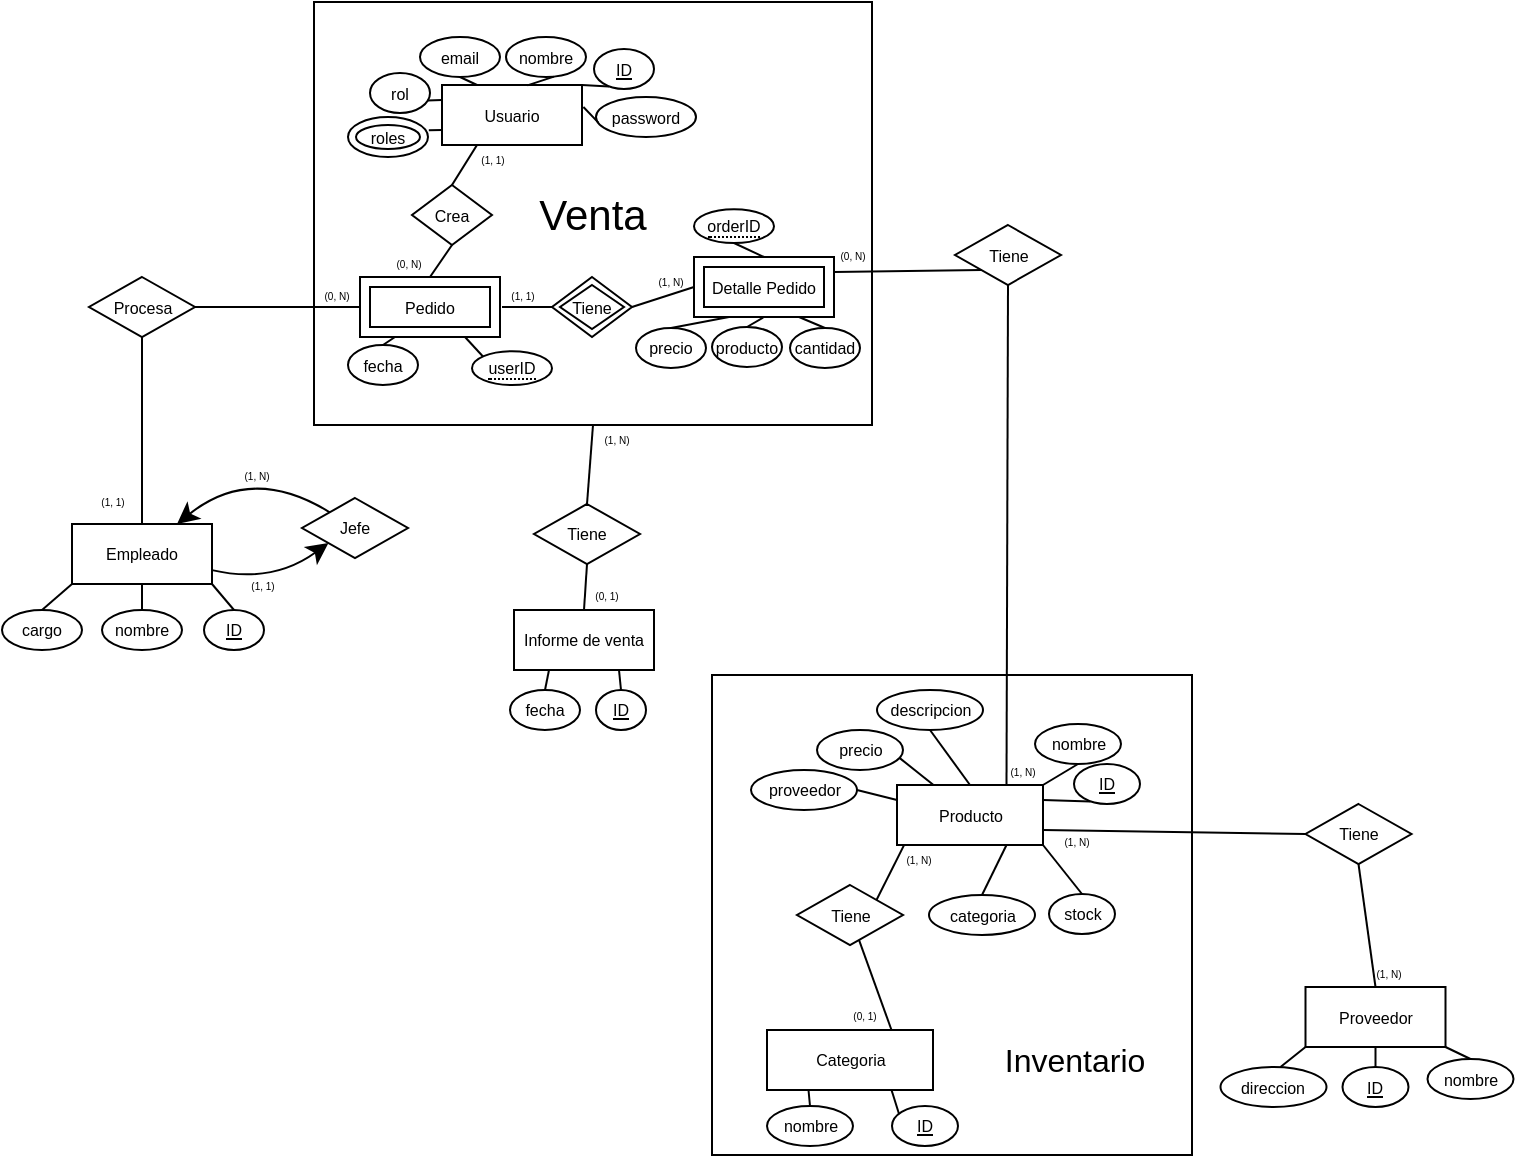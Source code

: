 <mxfile version="22.0.4" type="github">
  <diagram id="R2lEEEUBdFMjLlhIrx00" name="Page-1">
    <mxGraphModel dx="1116" dy="509" grid="1" gridSize="10" guides="1" tooltips="1" connect="1" arrows="1" fold="1" page="1" pageScale="1" pageWidth="850" pageHeight="1100" background="none" math="0" shadow="0" extFonts="Permanent Marker^https://fonts.googleapis.com/css?family=Permanent+Marker">
      <root>
        <mxCell id="0" />
        <mxCell id="1" parent="0" />
        <mxCell id="mN9uIAr1oCqCLTwYiSw4-183" value="" style="whiteSpace=wrap;html=1;aspect=fixed;fontSize=16;" vertex="1" parent="1">
          <mxGeometry x="369" y="405.5" width="240" height="240" as="geometry" />
        </mxCell>
        <mxCell id="mN9uIAr1oCqCLTwYiSw4-112" value="Venta" style="whiteSpace=wrap;html=1;align=center;fontSize=21;shadow=0;" vertex="1" parent="1">
          <mxGeometry x="170" y="69" width="279" height="211.5" as="geometry" />
        </mxCell>
        <mxCell id="mN9uIAr1oCqCLTwYiSw4-1" value="Usuario" style="rounded=0;whiteSpace=wrap;html=1;fontSize=8;labelBackgroundColor=none;shadow=0;" vertex="1" parent="1">
          <mxGeometry x="234" y="110.5" width="70" height="30" as="geometry" />
        </mxCell>
        <mxCell id="mN9uIAr1oCqCLTwYiSw4-2" value="" style="endArrow=none;html=1;rounded=0;exitX=1;exitY=0;exitDx=0;exitDy=0;entryX=0.248;entryY=0.94;entryDx=0;entryDy=0;entryPerimeter=0;labelBackgroundColor=none;fontColor=default;shadow=0;" edge="1" parent="1" source="mN9uIAr1oCqCLTwYiSw4-1" target="mN9uIAr1oCqCLTwYiSw4-3">
          <mxGeometry width="50" height="50" relative="1" as="geometry">
            <mxPoint x="314" y="150.5" as="sourcePoint" />
            <mxPoint x="324" y="100.5" as="targetPoint" />
          </mxGeometry>
        </mxCell>
        <mxCell id="mN9uIAr1oCqCLTwYiSw4-3" value="&lt;u style=&quot;font-size: 8px;&quot;&gt;ID&lt;/u&gt;" style="ellipse;whiteSpace=wrap;html=1;rounded=0;labelBackgroundColor=none;fontSize=8;shadow=0;" vertex="1" parent="1">
          <mxGeometry x="310" y="92.5" width="30" height="20" as="geometry" />
        </mxCell>
        <mxCell id="mN9uIAr1oCqCLTwYiSw4-4" value="&lt;font style=&quot;font-size: 8px;&quot;&gt;nombre&lt;/font&gt;" style="ellipse;whiteSpace=wrap;html=1;rounded=0;labelBackgroundColor=none;fontSize=8;shadow=0;" vertex="1" parent="1">
          <mxGeometry x="266" y="86.5" width="40" height="20" as="geometry" />
        </mxCell>
        <mxCell id="mN9uIAr1oCqCLTwYiSw4-5" value="" style="endArrow=none;html=1;rounded=0;entryX=0.6;entryY=0.99;entryDx=0;entryDy=0;entryPerimeter=0;exitX=0.61;exitY=0.007;exitDx=0;exitDy=0;exitPerimeter=0;labelBackgroundColor=none;fontColor=default;shadow=0;" edge="1" parent="1" source="mN9uIAr1oCqCLTwYiSw4-1" target="mN9uIAr1oCqCLTwYiSw4-4">
          <mxGeometry width="50" height="50" relative="1" as="geometry">
            <mxPoint x="254" y="130.5" as="sourcePoint" />
            <mxPoint x="284" y="100.5" as="targetPoint" />
            <Array as="points" />
          </mxGeometry>
        </mxCell>
        <mxCell id="mN9uIAr1oCqCLTwYiSw4-6" value="email" style="ellipse;whiteSpace=wrap;html=1;rounded=0;labelBackgroundColor=none;fontSize=8;shadow=0;" vertex="1" parent="1">
          <mxGeometry x="223" y="86.5" width="40" height="20" as="geometry" />
        </mxCell>
        <mxCell id="mN9uIAr1oCqCLTwYiSw4-7" value="" style="endArrow=none;html=1;rounded=0;entryX=0.5;entryY=1;entryDx=0;entryDy=0;exitX=0.25;exitY=0;exitDx=0;exitDy=0;labelBackgroundColor=none;fontColor=default;shadow=0;" edge="1" parent="1" source="mN9uIAr1oCqCLTwYiSw4-1" target="mN9uIAr1oCqCLTwYiSw4-6">
          <mxGeometry width="50" height="50" relative="1" as="geometry">
            <mxPoint x="184" y="160.5" as="sourcePoint" />
            <mxPoint x="234" y="110.5" as="targetPoint" />
          </mxGeometry>
        </mxCell>
        <mxCell id="mN9uIAr1oCqCLTwYiSw4-9" value="&lt;font style=&quot;font-size: 8px;&quot;&gt;password&lt;/font&gt;" style="ellipse;whiteSpace=wrap;html=1;rounded=0;labelBackgroundColor=none;fontSize=8;shadow=0;" vertex="1" parent="1">
          <mxGeometry x="311" y="116.5" width="50" height="20" as="geometry" />
        </mxCell>
        <mxCell id="mN9uIAr1oCqCLTwYiSw4-11" value="" style="endArrow=none;html=1;rounded=0;entryX=0.024;entryY=0.64;entryDx=0;entryDy=0;entryPerimeter=0;exitX=1.01;exitY=0.367;exitDx=0;exitDy=0;exitPerimeter=0;labelBackgroundColor=none;fontColor=default;shadow=0;" edge="1" parent="1" source="mN9uIAr1oCqCLTwYiSw4-1" target="mN9uIAr1oCqCLTwYiSw4-9">
          <mxGeometry width="50" height="50" relative="1" as="geometry">
            <mxPoint x="304" y="200.5" as="sourcePoint" />
            <mxPoint x="354" y="150.5" as="targetPoint" />
          </mxGeometry>
        </mxCell>
        <mxCell id="mN9uIAr1oCqCLTwYiSw4-14" value="rol" style="ellipse;whiteSpace=wrap;html=1;rounded=0;labelBackgroundColor=none;fontSize=8;shadow=0;" vertex="1" parent="1">
          <mxGeometry x="198" y="104.5" width="30" height="20" as="geometry" />
        </mxCell>
        <mxCell id="mN9uIAr1oCqCLTwYiSw4-15" value="" style="endArrow=none;html=1;rounded=0;entryX=0.955;entryY=0.69;entryDx=0;entryDy=0;entryPerimeter=0;exitX=0;exitY=0.25;exitDx=0;exitDy=0;labelBackgroundColor=none;fontColor=default;shadow=0;" edge="1" parent="1" source="mN9uIAr1oCqCLTwYiSw4-1" target="mN9uIAr1oCqCLTwYiSw4-14">
          <mxGeometry width="50" height="50" relative="1" as="geometry">
            <mxPoint x="254" y="200.5" as="sourcePoint" />
            <mxPoint x="304" y="150.5" as="targetPoint" />
          </mxGeometry>
        </mxCell>
        <mxCell id="mN9uIAr1oCqCLTwYiSw4-24" value="" style="endArrow=none;html=1;rounded=0;entryX=0;entryY=0.75;entryDx=0;entryDy=0;exitX=1.01;exitY=0.33;exitDx=0;exitDy=0;exitPerimeter=0;labelBackgroundColor=none;fontColor=default;shadow=0;" edge="1" parent="1" source="mN9uIAr1oCqCLTwYiSw4-73" target="mN9uIAr1oCqCLTwYiSw4-1">
          <mxGeometry width="50" height="50" relative="1" as="geometry">
            <mxPoint x="274" y="160.5" as="sourcePoint" />
            <mxPoint x="374" y="150.5" as="targetPoint" />
          </mxGeometry>
        </mxCell>
        <mxCell id="mN9uIAr1oCqCLTwYiSw4-33" value="Producto" style="rounded=0;whiteSpace=wrap;html=1;fontSize=8;labelBackgroundColor=none;shadow=0;" vertex="1" parent="1">
          <mxGeometry x="461.5" y="460.5" width="73" height="30" as="geometry" />
        </mxCell>
        <mxCell id="mN9uIAr1oCqCLTwYiSw4-34" value="" style="endArrow=none;html=1;rounded=0;exitX=1;exitY=0.25;exitDx=0;exitDy=0;entryX=0.248;entryY=0.94;entryDx=0;entryDy=0;entryPerimeter=0;labelBackgroundColor=none;fontColor=default;shadow=0;" edge="1" parent="1" source="mN9uIAr1oCqCLTwYiSw4-33" target="mN9uIAr1oCqCLTwYiSw4-35">
          <mxGeometry width="50" height="50" relative="1" as="geometry">
            <mxPoint x="541.5" y="500.5" as="sourcePoint" />
            <mxPoint x="551.5" y="450.5" as="targetPoint" />
          </mxGeometry>
        </mxCell>
        <mxCell id="mN9uIAr1oCqCLTwYiSw4-35" value="&lt;u style=&quot;font-size: 8px;&quot;&gt;ID&lt;/u&gt;" style="ellipse;whiteSpace=wrap;html=1;rounded=0;labelBackgroundColor=none;fontSize=8;shadow=0;" vertex="1" parent="1">
          <mxGeometry x="550" y="450" width="33" height="20" as="geometry" />
        </mxCell>
        <mxCell id="mN9uIAr1oCqCLTwYiSw4-36" value="&lt;font style=&quot;font-size: 8px;&quot;&gt;nombre&lt;/font&gt;" style="ellipse;whiteSpace=wrap;html=1;rounded=0;labelBackgroundColor=none;fontSize=8;shadow=0;" vertex="1" parent="1">
          <mxGeometry x="530.5" y="430" width="43" height="20" as="geometry" />
        </mxCell>
        <mxCell id="mN9uIAr1oCqCLTwYiSw4-37" value="" style="endArrow=none;html=1;rounded=0;entryX=0.5;entryY=1;entryDx=0;entryDy=0;exitX=1;exitY=0;exitDx=0;exitDy=0;labelBackgroundColor=none;fontColor=default;shadow=0;" edge="1" parent="1" source="mN9uIAr1oCqCLTwYiSw4-33" target="mN9uIAr1oCqCLTwYiSw4-36">
          <mxGeometry width="50" height="50" relative="1" as="geometry">
            <mxPoint x="481.5" y="480.5" as="sourcePoint" />
            <mxPoint x="511.5" y="450.5" as="targetPoint" />
            <Array as="points" />
          </mxGeometry>
        </mxCell>
        <mxCell id="mN9uIAr1oCqCLTwYiSw4-38" value="descripcion" style="ellipse;whiteSpace=wrap;html=1;rounded=0;labelBackgroundColor=none;fontSize=8;shadow=0;" vertex="1" parent="1">
          <mxGeometry x="451.5" y="413" width="53" height="20" as="geometry" />
        </mxCell>
        <mxCell id="mN9uIAr1oCqCLTwYiSw4-39" value="" style="endArrow=none;html=1;rounded=0;exitX=0.5;exitY=0;exitDx=0;exitDy=0;labelBackgroundColor=none;fontColor=default;shadow=0;entryX=0.5;entryY=1;entryDx=0;entryDy=0;" edge="1" parent="1" source="mN9uIAr1oCqCLTwYiSw4-33" target="mN9uIAr1oCqCLTwYiSw4-38">
          <mxGeometry width="50" height="50" relative="1" as="geometry">
            <mxPoint x="411.5" y="510.5" as="sourcePoint" />
            <mxPoint x="480" y="440" as="targetPoint" />
          </mxGeometry>
        </mxCell>
        <mxCell id="mN9uIAr1oCqCLTwYiSw4-40" value="&lt;font style=&quot;font-size: 8px;&quot;&gt;stock&lt;/font&gt;" style="ellipse;whiteSpace=wrap;html=1;rounded=0;labelBackgroundColor=none;fontSize=8;shadow=0;" vertex="1" parent="1">
          <mxGeometry x="537.5" y="515" width="33" height="20" as="geometry" />
        </mxCell>
        <mxCell id="mN9uIAr1oCqCLTwYiSw4-41" value="" style="endArrow=none;html=1;rounded=0;entryX=0.5;entryY=0;entryDx=0;entryDy=0;exitX=1;exitY=1;exitDx=0;exitDy=0;labelBackgroundColor=none;fontColor=default;shadow=0;" edge="1" parent="1" source="mN9uIAr1oCqCLTwYiSw4-33" target="mN9uIAr1oCqCLTwYiSw4-40">
          <mxGeometry width="50" height="50" relative="1" as="geometry">
            <mxPoint x="531.5" y="550.5" as="sourcePoint" />
            <mxPoint x="581.5" y="500.5" as="targetPoint" />
          </mxGeometry>
        </mxCell>
        <mxCell id="mN9uIAr1oCqCLTwYiSw4-42" value="precio" style="ellipse;whiteSpace=wrap;html=1;rounded=0;labelBackgroundColor=none;fontSize=8;shadow=0;" vertex="1" parent="1">
          <mxGeometry x="421.5" y="433" width="43" height="20" as="geometry" />
        </mxCell>
        <mxCell id="mN9uIAr1oCqCLTwYiSw4-43" value="" style="endArrow=none;html=1;rounded=0;entryX=0.955;entryY=0.69;entryDx=0;entryDy=0;entryPerimeter=0;exitX=0.25;exitY=0;exitDx=0;exitDy=0;labelBackgroundColor=none;fontColor=default;shadow=0;" edge="1" parent="1" source="mN9uIAr1oCqCLTwYiSw4-33" target="mN9uIAr1oCqCLTwYiSw4-42">
          <mxGeometry width="50" height="50" relative="1" as="geometry">
            <mxPoint x="481.5" y="550.5" as="sourcePoint" />
            <mxPoint x="531.5" y="500.5" as="targetPoint" />
          </mxGeometry>
        </mxCell>
        <mxCell id="mN9uIAr1oCqCLTwYiSw4-56" value="Categoria" style="rounded=0;whiteSpace=wrap;html=1;fontSize=8;labelBackgroundColor=none;shadow=0;" vertex="1" parent="1">
          <mxGeometry x="396.5" y="583" width="83" height="30" as="geometry" />
        </mxCell>
        <mxCell id="mN9uIAr1oCqCLTwYiSw4-57" value="" style="endArrow=none;html=1;rounded=0;exitX=0.75;exitY=1;exitDx=0;exitDy=0;entryX=0.248;entryY=0.94;entryDx=0;entryDy=0;entryPerimeter=0;labelBackgroundColor=none;fontColor=default;shadow=0;" edge="1" parent="1" source="mN9uIAr1oCqCLTwYiSw4-56" target="mN9uIAr1oCqCLTwYiSw4-58">
          <mxGeometry width="50" height="50" relative="1" as="geometry">
            <mxPoint x="448.5" y="621" as="sourcePoint" />
            <mxPoint x="458.5" y="571" as="targetPoint" />
          </mxGeometry>
        </mxCell>
        <mxCell id="mN9uIAr1oCqCLTwYiSw4-58" value="&lt;u style=&quot;font-size: 8px;&quot;&gt;ID&lt;/u&gt;" style="ellipse;whiteSpace=wrap;html=1;rounded=0;labelBackgroundColor=none;fontSize=8;shadow=0;" vertex="1" parent="1">
          <mxGeometry x="459" y="621" width="33" height="20" as="geometry" />
        </mxCell>
        <mxCell id="mN9uIAr1oCqCLTwYiSw4-59" value="&lt;font style=&quot;font-size: 8px;&quot;&gt;nombre&lt;/font&gt;" style="ellipse;whiteSpace=wrap;html=1;rounded=0;labelBackgroundColor=none;fontSize=8;shadow=0;" vertex="1" parent="1">
          <mxGeometry x="396.5" y="621" width="43" height="20" as="geometry" />
        </mxCell>
        <mxCell id="mN9uIAr1oCqCLTwYiSw4-60" value="" style="endArrow=none;html=1;rounded=0;entryX=0.5;entryY=0;entryDx=0;entryDy=0;exitX=0.25;exitY=1;exitDx=0;exitDy=0;labelBackgroundColor=none;fontColor=default;shadow=0;" edge="1" parent="1" source="mN9uIAr1oCqCLTwYiSw4-56" target="mN9uIAr1oCqCLTwYiSw4-59">
          <mxGeometry width="50" height="50" relative="1" as="geometry">
            <mxPoint x="388.5" y="601" as="sourcePoint" />
            <mxPoint x="418.5" y="571" as="targetPoint" />
            <Array as="points" />
          </mxGeometry>
        </mxCell>
        <mxCell id="mN9uIAr1oCqCLTwYiSw4-67" value="categoria" style="ellipse;whiteSpace=wrap;html=1;rounded=0;labelBackgroundColor=none;fontSize=8;shadow=0;" vertex="1" parent="1">
          <mxGeometry x="477.5" y="515.5" width="53" height="20" as="geometry" />
        </mxCell>
        <mxCell id="mN9uIAr1oCqCLTwYiSw4-68" value="" style="endArrow=none;html=1;rounded=0;fontSize=12;startSize=8;endSize=8;curved=1;entryX=0.75;entryY=1;entryDx=0;entryDy=0;exitX=0.5;exitY=0;exitDx=0;exitDy=0;labelBackgroundColor=none;fontColor=default;shadow=0;" edge="1" parent="1" source="mN9uIAr1oCqCLTwYiSw4-67" target="mN9uIAr1oCqCLTwYiSw4-33">
          <mxGeometry width="50" height="50" relative="1" as="geometry">
            <mxPoint x="361.5" y="560.5" as="sourcePoint" />
            <mxPoint x="411.5" y="510.5" as="targetPoint" />
          </mxGeometry>
        </mxCell>
        <mxCell id="mN9uIAr1oCqCLTwYiSw4-70" value="" style="endArrow=none;html=1;rounded=0;fontSize=12;startSize=8;endSize=8;curved=1;exitX=0.75;exitY=0;exitDx=0;exitDy=0;labelBackgroundColor=none;fontColor=default;shadow=0;" edge="1" parent="1" source="mN9uIAr1oCqCLTwYiSw4-56" target="mN9uIAr1oCqCLTwYiSw4-77">
          <mxGeometry width="50" height="50" relative="1" as="geometry">
            <mxPoint x="386.5" y="580.5" as="sourcePoint" />
            <mxPoint x="419.1" y="539.1" as="targetPoint" />
          </mxGeometry>
        </mxCell>
        <mxCell id="mN9uIAr1oCqCLTwYiSw4-72" value="" style="endArrow=none;html=1;rounded=0;fontSize=12;startSize=8;endSize=8;curved=1;exitX=1;exitY=0;exitDx=0;exitDy=0;entryX=0.05;entryY=0.993;entryDx=0;entryDy=0;entryPerimeter=0;labelBackgroundColor=none;fontColor=default;shadow=0;" edge="1" parent="1" source="mN9uIAr1oCqCLTwYiSw4-77" target="mN9uIAr1oCqCLTwYiSw4-33">
          <mxGeometry width="50" height="50" relative="1" as="geometry">
            <mxPoint x="425.1" y="523.1" as="sourcePoint" />
            <mxPoint x="465.5" y="490.5" as="targetPoint" />
          </mxGeometry>
        </mxCell>
        <mxCell id="mN9uIAr1oCqCLTwYiSw4-73" value="roles" style="ellipse;shape=doubleEllipse;whiteSpace=wrap;html=1;fontSize=8;rounded=0;labelBackgroundColor=none;shadow=0;" vertex="1" parent="1">
          <mxGeometry x="187" y="126.5" width="40" height="20" as="geometry" />
        </mxCell>
        <mxCell id="mN9uIAr1oCqCLTwYiSw4-74" style="edgeStyle=none;curved=1;rounded=0;orthogonalLoop=1;jettySize=auto;html=1;exitX=1;exitY=0.5;exitDx=0;exitDy=0;fontSize=12;startSize=8;endSize=8;shadow=0;" edge="1" parent="1" source="mN9uIAr1oCqCLTwYiSw4-67" target="mN9uIAr1oCqCLTwYiSw4-67">
          <mxGeometry relative="1" as="geometry" />
        </mxCell>
        <mxCell id="mN9uIAr1oCqCLTwYiSw4-77" value="Tiene" style="shape=rhombus;perimeter=rhombusPerimeter;whiteSpace=wrap;html=1;align=center;fontSize=8;shadow=0;" vertex="1" parent="1">
          <mxGeometry x="411.5" y="510.5" width="53" height="30" as="geometry" />
        </mxCell>
        <mxCell id="mN9uIAr1oCqCLTwYiSw4-81" value="&lt;span style=&quot;font-size: 5px;&quot;&gt;(1, N)&lt;/span&gt;" style="text;html=1;align=center;verticalAlign=middle;resizable=0;points=[];autosize=1;strokeColor=none;fillColor=none;fontSize=16;shadow=0;" vertex="1" parent="1">
          <mxGeometry x="451.5" y="478.5" width="40" height="30" as="geometry" />
        </mxCell>
        <mxCell id="mN9uIAr1oCqCLTwYiSw4-83" value="&lt;font style=&quot;font-size: 5px;&quot;&gt;(0, 1)&lt;/font&gt;" style="text;html=1;align=center;verticalAlign=middle;resizable=0;points=[];autosize=1;strokeColor=none;fillColor=none;fontSize=16;shadow=0;" vertex="1" parent="1">
          <mxGeometry x="424.5" y="557" width="40" height="30" as="geometry" />
        </mxCell>
        <mxCell id="mN9uIAr1oCqCLTwYiSw4-88" value="" style="endArrow=none;html=1;rounded=0;fontSize=12;startSize=8;endSize=8;curved=1;exitX=0.75;exitY=1;exitDx=0;exitDy=0;entryX=0;entryY=0;entryDx=0;entryDy=0;shadow=0;" edge="1" parent="1" source="mN9uIAr1oCqCLTwYiSw4-134" target="mN9uIAr1oCqCLTwYiSw4-144">
          <mxGeometry width="50" height="50" relative="1" as="geometry">
            <mxPoint x="246.5" y="236.5" as="sourcePoint" />
            <mxPoint x="264.75" y="243.13" as="targetPoint" />
          </mxGeometry>
        </mxCell>
        <mxCell id="mN9uIAr1oCqCLTwYiSw4-89" value="fecha" style="ellipse;whiteSpace=wrap;html=1;align=center;fontSize=8;shadow=0;" vertex="1" parent="1">
          <mxGeometry x="187" y="240.5" width="35" height="20" as="geometry" />
        </mxCell>
        <mxCell id="mN9uIAr1oCqCLTwYiSw4-90" value="" style="endArrow=none;html=1;rounded=0;fontSize=12;startSize=8;endSize=8;curved=1;entryX=0.25;entryY=1;entryDx=0;entryDy=0;exitX=0.5;exitY=0;exitDx=0;exitDy=0;shadow=0;" edge="1" parent="1" source="mN9uIAr1oCqCLTwYiSw4-89" target="mN9uIAr1oCqCLTwYiSw4-134">
          <mxGeometry width="50" height="50" relative="1" as="geometry">
            <mxPoint x="69" y="176.5" as="sourcePoint" />
            <mxPoint x="211.5" y="236.5" as="targetPoint" />
          </mxGeometry>
        </mxCell>
        <mxCell id="mN9uIAr1oCqCLTwYiSw4-92" value="Detalle Pedido" style="shape=ext;margin=3;double=1;whiteSpace=wrap;html=1;align=center;fontSize=8;shadow=0;" vertex="1" parent="1">
          <mxGeometry x="360" y="196.5" width="70" height="30" as="geometry" />
        </mxCell>
        <mxCell id="mN9uIAr1oCqCLTwYiSw4-96" value="cantidad" style="ellipse;whiteSpace=wrap;html=1;align=center;fontSize=8;shadow=0;" vertex="1" parent="1">
          <mxGeometry x="408" y="232" width="35" height="20" as="geometry" />
        </mxCell>
        <mxCell id="mN9uIAr1oCqCLTwYiSw4-97" value="precio" style="ellipse;whiteSpace=wrap;html=1;align=center;fontSize=8;shadow=0;" vertex="1" parent="1">
          <mxGeometry x="331" y="232" width="35" height="20" as="geometry" />
        </mxCell>
        <mxCell id="mN9uIAr1oCqCLTwYiSw4-99" value="" style="endArrow=none;html=1;rounded=0;fontSize=12;startSize=8;endSize=8;curved=1;entryX=0.25;entryY=1;entryDx=0;entryDy=0;exitX=0.5;exitY=0;exitDx=0;exitDy=0;shadow=0;" edge="1" parent="1" source="mN9uIAr1oCqCLTwYiSw4-97" target="mN9uIAr1oCqCLTwYiSw4-92">
          <mxGeometry width="50" height="50" relative="1" as="geometry">
            <mxPoint x="259" y="236.5" as="sourcePoint" />
            <mxPoint x="309" y="186.5" as="targetPoint" />
          </mxGeometry>
        </mxCell>
        <mxCell id="mN9uIAr1oCqCLTwYiSw4-100" value="" style="endArrow=none;html=1;rounded=0;fontSize=12;startSize=8;endSize=8;curved=1;entryX=0.75;entryY=1;entryDx=0;entryDy=0;exitX=0.5;exitY=0;exitDx=0;exitDy=0;shadow=0;" edge="1" parent="1" source="mN9uIAr1oCqCLTwYiSw4-96" target="mN9uIAr1oCqCLTwYiSw4-92">
          <mxGeometry width="50" height="50" relative="1" as="geometry">
            <mxPoint x="259" y="236.5" as="sourcePoint" />
            <mxPoint x="309" y="186.5" as="targetPoint" />
          </mxGeometry>
        </mxCell>
        <mxCell id="mN9uIAr1oCqCLTwYiSw4-102" value="Tiene" style="shape=rhombus;double=1;perimeter=rhombusPerimeter;whiteSpace=wrap;html=1;align=center;fontSize=8;shadow=0;" vertex="1" parent="1">
          <mxGeometry x="289" y="206.5" width="40" height="30" as="geometry" />
        </mxCell>
        <mxCell id="mN9uIAr1oCqCLTwYiSw4-103" value="" style="endArrow=none;html=1;rounded=0;fontSize=12;startSize=8;endSize=8;curved=1;entryX=0;entryY=0.5;entryDx=0;entryDy=0;exitX=1;exitY=0.5;exitDx=0;exitDy=0;shadow=0;" edge="1" parent="1" source="mN9uIAr1oCqCLTwYiSw4-102" target="mN9uIAr1oCqCLTwYiSw4-92">
          <mxGeometry width="50" height="50" relative="1" as="geometry">
            <mxPoint x="259" y="236.5" as="sourcePoint" />
            <mxPoint x="309" y="186.5" as="targetPoint" />
          </mxGeometry>
        </mxCell>
        <mxCell id="mN9uIAr1oCqCLTwYiSw4-104" value="" style="endArrow=none;html=1;rounded=0;fontSize=12;startSize=8;endSize=8;curved=1;entryX=0;entryY=0.5;entryDx=0;entryDy=0;exitX=1;exitY=0.5;exitDx=0;exitDy=0;shadow=0;" edge="1" parent="1" target="mN9uIAr1oCqCLTwYiSw4-102">
          <mxGeometry width="50" height="50" relative="1" as="geometry">
            <mxPoint x="264" y="221.5" as="sourcePoint" />
            <mxPoint x="309" y="186.5" as="targetPoint" />
          </mxGeometry>
        </mxCell>
        <mxCell id="mN9uIAr1oCqCLTwYiSw4-105" value="&lt;span style=&quot;font-size: 5px;&quot;&gt;(1, N)&lt;/span&gt;" style="text;html=1;align=center;verticalAlign=middle;resizable=0;points=[];autosize=1;strokeColor=none;fillColor=none;fontSize=16;shadow=0;" vertex="1" parent="1">
          <mxGeometry x="328" y="189.5" width="40" height="30" as="geometry" />
        </mxCell>
        <mxCell id="mN9uIAr1oCqCLTwYiSw4-106" value="&lt;span style=&quot;font-size: 5px;&quot;&gt;(1, 1)&lt;/span&gt;" style="text;html=1;align=center;verticalAlign=middle;resizable=0;points=[];autosize=1;strokeColor=none;fillColor=none;fontSize=16;shadow=0;" vertex="1" parent="1">
          <mxGeometry x="254" y="196.5" width="40" height="30" as="geometry" />
        </mxCell>
        <mxCell id="mN9uIAr1oCqCLTwYiSw4-107" value="Crea" style="shape=rhombus;perimeter=rhombusPerimeter;whiteSpace=wrap;html=1;align=center;fontSize=8;shadow=0;" vertex="1" parent="1">
          <mxGeometry x="219" y="160.5" width="40" height="30" as="geometry" />
        </mxCell>
        <mxCell id="mN9uIAr1oCqCLTwYiSw4-108" value="" style="endArrow=none;html=1;rounded=0;fontSize=12;startSize=8;endSize=8;curved=1;entryX=0.25;entryY=1;entryDx=0;entryDy=0;exitX=0.5;exitY=0;exitDx=0;exitDy=0;shadow=0;" edge="1" parent="1" source="mN9uIAr1oCqCLTwYiSw4-107" target="mN9uIAr1oCqCLTwYiSw4-1">
          <mxGeometry width="50" height="50" relative="1" as="geometry">
            <mxPoint x="219" y="200.5" as="sourcePoint" />
            <mxPoint x="269" y="150.5" as="targetPoint" />
          </mxGeometry>
        </mxCell>
        <mxCell id="mN9uIAr1oCqCLTwYiSw4-109" value="" style="endArrow=none;html=1;rounded=0;fontSize=12;startSize=8;endSize=8;curved=1;entryX=0.5;entryY=1;entryDx=0;entryDy=0;exitX=0.5;exitY=0;exitDx=0;exitDy=0;shadow=0;" edge="1" parent="1" source="mN9uIAr1oCqCLTwYiSw4-134" target="mN9uIAr1oCqCLTwYiSw4-107">
          <mxGeometry width="50" height="50" relative="1" as="geometry">
            <mxPoint x="229" y="206.5" as="sourcePoint" />
            <mxPoint x="344" y="210.5" as="targetPoint" />
          </mxGeometry>
        </mxCell>
        <mxCell id="mN9uIAr1oCqCLTwYiSw4-110" value="&lt;span style=&quot;font-size: 5px;&quot;&gt;(1, 1)&lt;/span&gt;" style="text;html=1;align=center;verticalAlign=middle;resizable=0;points=[];autosize=1;strokeColor=none;fillColor=none;fontSize=16;shadow=0;" vertex="1" parent="1">
          <mxGeometry x="239" y="128.5" width="40" height="30" as="geometry" />
        </mxCell>
        <mxCell id="mN9uIAr1oCqCLTwYiSw4-111" value="&lt;span style=&quot;font-size: 5px;&quot;&gt;(0, N)&lt;/span&gt;" style="text;html=1;align=center;verticalAlign=middle;resizable=0;points=[];autosize=1;strokeColor=none;fillColor=none;fontSize=16;shadow=0;" vertex="1" parent="1">
          <mxGeometry x="197" y="180.5" width="40" height="30" as="geometry" />
        </mxCell>
        <mxCell id="mN9uIAr1oCqCLTwYiSw4-113" value="Informe de venta" style="whiteSpace=wrap;html=1;align=center;fontSize=8;shadow=0;" vertex="1" parent="1">
          <mxGeometry x="270" y="373" width="70" height="30" as="geometry" />
        </mxCell>
        <mxCell id="mN9uIAr1oCqCLTwYiSw4-114" value="proveedor" style="ellipse;whiteSpace=wrap;html=1;rounded=0;labelBackgroundColor=none;fontSize=8;shadow=0;" vertex="1" parent="1">
          <mxGeometry x="388.5" y="453" width="53" height="20" as="geometry" />
        </mxCell>
        <mxCell id="mN9uIAr1oCqCLTwYiSw4-116" value="Proveedor" style="whiteSpace=wrap;html=1;align=center;fontSize=8;shadow=0;" vertex="1" parent="1">
          <mxGeometry x="665.75" y="561.5" width="70" height="30" as="geometry" />
        </mxCell>
        <mxCell id="mN9uIAr1oCqCLTwYiSw4-118" value="" style="endArrow=none;html=1;rounded=0;fontSize=12;startSize=8;endSize=8;curved=1;entryX=0;entryY=0.25;entryDx=0;entryDy=0;exitX=1;exitY=0.5;exitDx=0;exitDy=0;shadow=0;" edge="1" parent="1" source="mN9uIAr1oCqCLTwYiSw4-114" target="mN9uIAr1oCqCLTwYiSw4-33">
          <mxGeometry width="50" height="50" relative="1" as="geometry">
            <mxPoint x="351.5" y="557" as="sourcePoint" />
            <mxPoint x="395.594" y="445.0" as="targetPoint" />
          </mxGeometry>
        </mxCell>
        <mxCell id="mN9uIAr1oCqCLTwYiSw4-119" value="&lt;font style=&quot;font-size: 8px;&quot;&gt;nombre&lt;/font&gt;" style="ellipse;whiteSpace=wrap;html=1;rounded=0;labelBackgroundColor=none;fontSize=8;shadow=0;" vertex="1" parent="1">
          <mxGeometry x="726.75" y="597.5" width="43" height="20" as="geometry" />
        </mxCell>
        <mxCell id="mN9uIAr1oCqCLTwYiSw4-120" value="&lt;u style=&quot;font-size: 8px;&quot;&gt;ID&lt;/u&gt;" style="ellipse;whiteSpace=wrap;html=1;rounded=0;labelBackgroundColor=none;fontSize=8;shadow=0;" vertex="1" parent="1">
          <mxGeometry x="684.25" y="601.5" width="33" height="20" as="geometry" />
        </mxCell>
        <mxCell id="mN9uIAr1oCqCLTwYiSw4-121" value="direccion" style="ellipse;whiteSpace=wrap;html=1;rounded=0;labelBackgroundColor=none;fontSize=8;shadow=0;" vertex="1" parent="1">
          <mxGeometry x="623.25" y="601.5" width="53" height="20" as="geometry" />
        </mxCell>
        <mxCell id="mN9uIAr1oCqCLTwYiSw4-122" value="" style="endArrow=none;html=1;rounded=0;fontSize=12;startSize=8;endSize=8;curved=1;exitX=0.5;exitY=0;exitDx=0;exitDy=0;entryX=0;entryY=1;entryDx=0;entryDy=0;labelBackgroundColor=none;fontColor=default;shadow=0;" edge="1" parent="1" target="mN9uIAr1oCqCLTwYiSw4-116">
          <mxGeometry width="50" height="50" relative="1" as="geometry">
            <mxPoint x="653.25" y="601.5" as="sourcePoint" />
            <mxPoint x="616.75" y="566" as="targetPoint" />
          </mxGeometry>
        </mxCell>
        <mxCell id="mN9uIAr1oCqCLTwYiSw4-123" value="" style="endArrow=none;html=1;rounded=0;fontSize=12;startSize=8;endSize=8;curved=1;exitX=0.5;exitY=0;exitDx=0;exitDy=0;entryX=1;entryY=1;entryDx=0;entryDy=0;labelBackgroundColor=none;fontColor=default;shadow=0;" edge="1" parent="1" source="mN9uIAr1oCqCLTwYiSw4-119" target="mN9uIAr1oCqCLTwYiSw4-116">
          <mxGeometry width="50" height="50" relative="1" as="geometry">
            <mxPoint x="596.75" y="543" as="sourcePoint" />
            <mxPoint x="610.75" y="515" as="targetPoint" />
          </mxGeometry>
        </mxCell>
        <mxCell id="mN9uIAr1oCqCLTwYiSw4-124" value="" style="endArrow=none;html=1;rounded=0;fontSize=12;startSize=8;endSize=8;curved=1;exitX=0.5;exitY=0;exitDx=0;exitDy=0;entryX=0.5;entryY=1;entryDx=0;entryDy=0;labelBackgroundColor=none;fontColor=default;shadow=0;" edge="1" parent="1" source="mN9uIAr1oCqCLTwYiSw4-120" target="mN9uIAr1oCqCLTwYiSw4-116">
          <mxGeometry width="50" height="50" relative="1" as="geometry">
            <mxPoint x="623.25" y="564" as="sourcePoint" />
            <mxPoint x="637.25" y="536" as="targetPoint" />
          </mxGeometry>
        </mxCell>
        <mxCell id="mN9uIAr1oCqCLTwYiSw4-125" value="Tiene" style="shape=rhombus;perimeter=rhombusPerimeter;whiteSpace=wrap;html=1;align=center;fontSize=8;shadow=0;" vertex="1" parent="1">
          <mxGeometry x="665.75" y="470" width="53" height="30" as="geometry" />
        </mxCell>
        <mxCell id="mN9uIAr1oCqCLTwYiSw4-126" value="" style="endArrow=none;html=1;rounded=0;fontSize=12;startSize=8;endSize=8;curved=1;entryX=1;entryY=0.75;entryDx=0;entryDy=0;exitX=0;exitY=0.5;exitDx=0;exitDy=0;shadow=0;" edge="1" parent="1" source="mN9uIAr1oCqCLTwYiSw4-125" target="mN9uIAr1oCqCLTwYiSw4-33">
          <mxGeometry width="50" height="50" relative="1" as="geometry">
            <mxPoint x="421.5" y="620.5" as="sourcePoint" />
            <mxPoint x="471.5" y="570.5" as="targetPoint" />
          </mxGeometry>
        </mxCell>
        <mxCell id="mN9uIAr1oCqCLTwYiSw4-127" value="" style="endArrow=none;html=1;rounded=0;fontSize=12;startSize=8;endSize=8;curved=1;entryX=0.5;entryY=1;entryDx=0;entryDy=0;exitX=0.5;exitY=0;exitDx=0;exitDy=0;shadow=0;" edge="1" parent="1" source="mN9uIAr1oCqCLTwYiSw4-116" target="mN9uIAr1oCqCLTwYiSw4-125">
          <mxGeometry width="50" height="50" relative="1" as="geometry">
            <mxPoint x="693.5" y="525.5" as="sourcePoint" />
            <mxPoint x="724.0" y="545" as="targetPoint" />
          </mxGeometry>
        </mxCell>
        <mxCell id="mN9uIAr1oCqCLTwYiSw4-128" value="&lt;span style=&quot;font-size: 5px;&quot;&gt;(1, N)&lt;/span&gt;" style="text;html=1;align=center;verticalAlign=middle;resizable=0;points=[];autosize=1;strokeColor=none;fillColor=none;fontSize=16;shadow=0;" vertex="1" parent="1">
          <mxGeometry x="686.75" y="535.5" width="40" height="30" as="geometry" />
        </mxCell>
        <mxCell id="mN9uIAr1oCqCLTwYiSw4-129" value="&lt;span style=&quot;font-size: 5px;&quot;&gt;(1, N)&lt;/span&gt;" style="text;html=1;align=center;verticalAlign=middle;resizable=0;points=[];autosize=1;strokeColor=none;fillColor=none;fontSize=16;shadow=0;" vertex="1" parent="1">
          <mxGeometry x="530.5" y="470" width="40" height="30" as="geometry" />
        </mxCell>
        <mxCell id="mN9uIAr1oCqCLTwYiSw4-130" value="fecha" style="ellipse;whiteSpace=wrap;html=1;align=center;fontSize=8;shadow=0;" vertex="1" parent="1">
          <mxGeometry x="268" y="413" width="35" height="20" as="geometry" />
        </mxCell>
        <mxCell id="mN9uIAr1oCqCLTwYiSw4-131" value="" style="endArrow=none;html=1;rounded=0;fontSize=12;startSize=8;endSize=8;curved=1;entryX=0.25;entryY=1;entryDx=0;entryDy=0;exitX=0.5;exitY=0;exitDx=0;exitDy=0;shadow=0;" edge="1" parent="1" source="mN9uIAr1oCqCLTwYiSw4-130" target="mN9uIAr1oCqCLTwYiSw4-113">
          <mxGeometry width="50" height="50" relative="1" as="geometry">
            <mxPoint x="290" y="393" as="sourcePoint" />
            <mxPoint x="340" y="343" as="targetPoint" />
          </mxGeometry>
        </mxCell>
        <mxCell id="mN9uIAr1oCqCLTwYiSw4-132" value="&lt;u&gt;ID&lt;/u&gt;" style="ellipse;whiteSpace=wrap;html=1;align=center;fontSize=8;shadow=0;" vertex="1" parent="1">
          <mxGeometry x="311" y="413" width="25" height="20" as="geometry" />
        </mxCell>
        <mxCell id="mN9uIAr1oCqCLTwYiSw4-133" value="" style="endArrow=none;html=1;rounded=0;fontSize=12;startSize=8;endSize=8;curved=1;entryX=0.75;entryY=1;entryDx=0;entryDy=0;exitX=0.5;exitY=0;exitDx=0;exitDy=0;shadow=0;" edge="1" parent="1" source="mN9uIAr1oCqCLTwYiSw4-132" target="mN9uIAr1oCqCLTwYiSw4-113">
          <mxGeometry width="50" height="50" relative="1" as="geometry">
            <mxPoint x="296" y="423" as="sourcePoint" />
            <mxPoint x="298" y="413" as="targetPoint" />
          </mxGeometry>
        </mxCell>
        <mxCell id="mN9uIAr1oCqCLTwYiSw4-134" value="Pedido" style="shape=ext;margin=3;double=1;whiteSpace=wrap;html=1;align=center;fontSize=8;shadow=0;" vertex="1" parent="1">
          <mxGeometry x="193" y="206.5" width="70" height="30" as="geometry" />
        </mxCell>
        <mxCell id="mN9uIAr1oCqCLTwYiSw4-137" value="" style="endArrow=none;html=1;rounded=0;fontSize=12;startSize=8;endSize=8;curved=1;entryX=0.5;entryY=1;entryDx=0;entryDy=0;exitX=0.5;exitY=0;exitDx=0;exitDy=0;shadow=0;" edge="1" parent="1" source="mN9uIAr1oCqCLTwYiSw4-141" target="mN9uIAr1oCqCLTwYiSw4-92">
          <mxGeometry width="50" height="50" relative="1" as="geometry">
            <mxPoint x="385" y="241.5" as="sourcePoint" />
            <mxPoint x="420" y="220" as="targetPoint" />
          </mxGeometry>
        </mxCell>
        <mxCell id="mN9uIAr1oCqCLTwYiSw4-141" value="producto" style="ellipse;whiteSpace=wrap;html=1;align=center;fontSize=8;shadow=0;" vertex="1" parent="1">
          <mxGeometry x="369" y="231.5" width="35" height="20" as="geometry" />
        </mxCell>
        <mxCell id="mN9uIAr1oCqCLTwYiSw4-142" value="&lt;span style=&quot;border-bottom: 1px dotted; font-size: 8px;&quot;&gt;orderID&lt;/span&gt;" style="ellipse;whiteSpace=wrap;html=1;align=center;fontSize=8;shadow=0;" vertex="1" parent="1">
          <mxGeometry x="360" y="172.63" width="40" height="16.87" as="geometry" />
        </mxCell>
        <mxCell id="mN9uIAr1oCqCLTwYiSw4-143" value="" style="endArrow=none;html=1;rounded=0;fontSize=12;startSize=8;endSize=8;curved=1;entryX=0.5;entryY=1;entryDx=0;entryDy=0;exitX=0.5;exitY=0;exitDx=0;exitDy=0;shadow=0;" edge="1" parent="1" source="mN9uIAr1oCqCLTwYiSw4-92" target="mN9uIAr1oCqCLTwYiSw4-142">
          <mxGeometry width="50" height="50" relative="1" as="geometry">
            <mxPoint x="350" y="230" as="sourcePoint" />
            <mxPoint x="400" y="180" as="targetPoint" />
          </mxGeometry>
        </mxCell>
        <mxCell id="mN9uIAr1oCqCLTwYiSw4-144" value="&lt;span style=&quot;border-bottom: 1px dotted; font-size: 8px;&quot;&gt;userID&lt;/span&gt;" style="ellipse;whiteSpace=wrap;html=1;align=center;fontSize=8;shadow=0;" vertex="1" parent="1">
          <mxGeometry x="249" y="243.63" width="40" height="16.87" as="geometry" />
        </mxCell>
        <mxCell id="mN9uIAr1oCqCLTwYiSw4-146" value="Tiene" style="shape=rhombus;perimeter=rhombusPerimeter;whiteSpace=wrap;html=1;align=center;fontSize=8;shadow=0;" vertex="1" parent="1">
          <mxGeometry x="280" y="320" width="53" height="30" as="geometry" />
        </mxCell>
        <mxCell id="mN9uIAr1oCqCLTwYiSw4-147" value="" style="endArrow=none;html=1;rounded=0;fontSize=12;startSize=8;endSize=8;curved=1;entryX=0.5;entryY=1;entryDx=0;entryDy=0;exitX=0.5;exitY=0;exitDx=0;exitDy=0;" edge="1" parent="1" source="mN9uIAr1oCqCLTwYiSw4-146" target="mN9uIAr1oCqCLTwYiSw4-112">
          <mxGeometry width="50" height="50" relative="1" as="geometry">
            <mxPoint x="500" y="320" as="sourcePoint" />
            <mxPoint x="550" y="270" as="targetPoint" />
          </mxGeometry>
        </mxCell>
        <mxCell id="mN9uIAr1oCqCLTwYiSw4-148" value="" style="endArrow=none;html=1;rounded=0;fontSize=12;startSize=8;endSize=8;curved=1;entryX=0.5;entryY=1;entryDx=0;entryDy=0;exitX=0.5;exitY=0;exitDx=0;exitDy=0;" edge="1" parent="1" source="mN9uIAr1oCqCLTwYiSw4-113" target="mN9uIAr1oCqCLTwYiSw4-146">
          <mxGeometry width="50" height="50" relative="1" as="geometry">
            <mxPoint x="261" y="380" as="sourcePoint" />
            <mxPoint x="270" y="340" as="targetPoint" />
          </mxGeometry>
        </mxCell>
        <mxCell id="mN9uIAr1oCqCLTwYiSw4-149" value="&lt;span style=&quot;font-size: 5px;&quot;&gt;(0, 1)&lt;/span&gt;" style="text;html=1;align=center;verticalAlign=middle;resizable=0;points=[];autosize=1;strokeColor=none;fillColor=none;fontSize=16;shadow=0;" vertex="1" parent="1">
          <mxGeometry x="296" y="347" width="40" height="30" as="geometry" />
        </mxCell>
        <mxCell id="mN9uIAr1oCqCLTwYiSw4-150" value="&lt;span style=&quot;font-size: 5px;&quot;&gt;(1, N)&lt;/span&gt;" style="text;html=1;align=center;verticalAlign=middle;resizable=0;points=[];autosize=1;strokeColor=none;fillColor=none;fontSize=16;shadow=0;" vertex="1" parent="1">
          <mxGeometry x="301" y="269" width="40" height="30" as="geometry" />
        </mxCell>
        <mxCell id="mN9uIAr1oCqCLTwYiSw4-152" value="Tiene" style="shape=rhombus;perimeter=rhombusPerimeter;whiteSpace=wrap;html=1;align=center;fontSize=8;shadow=0;" vertex="1" parent="1">
          <mxGeometry x="490.5" y="180.5" width="53" height="30" as="geometry" />
        </mxCell>
        <mxCell id="mN9uIAr1oCqCLTwYiSw4-153" value="" style="endArrow=none;html=1;rounded=0;fontSize=12;startSize=8;endSize=8;curved=1;exitX=1;exitY=0.25;exitDx=0;exitDy=0;entryX=0;entryY=1;entryDx=0;entryDy=0;labelBackgroundColor=none;fontColor=default;shadow=0;" edge="1" parent="1" source="mN9uIAr1oCqCLTwYiSw4-92" target="mN9uIAr1oCqCLTwYiSw4-152">
          <mxGeometry width="50" height="50" relative="1" as="geometry">
            <mxPoint x="470" y="225" as="sourcePoint" />
            <mxPoint x="484" y="198" as="targetPoint" />
          </mxGeometry>
        </mxCell>
        <mxCell id="mN9uIAr1oCqCLTwYiSw4-154" value="" style="endArrow=none;html=1;rounded=0;fontSize=12;startSize=8;endSize=8;curved=1;exitX=0.5;exitY=1;exitDx=0;exitDy=0;labelBackgroundColor=none;fontColor=default;shadow=0;entryX=0.75;entryY=0;entryDx=0;entryDy=0;" edge="1" parent="1" source="mN9uIAr1oCqCLTwYiSw4-152" target="mN9uIAr1oCqCLTwYiSw4-33">
          <mxGeometry width="50" height="50" relative="1" as="geometry">
            <mxPoint x="513" y="148" as="sourcePoint" />
            <mxPoint x="540" y="340" as="targetPoint" />
          </mxGeometry>
        </mxCell>
        <mxCell id="mN9uIAr1oCqCLTwYiSw4-155" value="&lt;span style=&quot;font-size: 5px;&quot;&gt;(1, N)&lt;/span&gt;" style="text;html=1;align=center;verticalAlign=middle;resizable=0;points=[];autosize=1;strokeColor=none;fillColor=none;fontSize=16;shadow=0;" vertex="1" parent="1">
          <mxGeometry x="503.5" y="435" width="40" height="30" as="geometry" />
        </mxCell>
        <mxCell id="mN9uIAr1oCqCLTwYiSw4-156" value="&lt;span style=&quot;font-size: 5px;&quot;&gt;(0, N)&lt;/span&gt;" style="text;html=1;align=center;verticalAlign=middle;resizable=0;points=[];autosize=1;strokeColor=none;fillColor=none;fontSize=16;shadow=0;" vertex="1" parent="1">
          <mxGeometry x="419" y="176.5" width="40" height="30" as="geometry" />
        </mxCell>
        <mxCell id="mN9uIAr1oCqCLTwYiSw4-175" style="edgeStyle=none;curved=1;rounded=0;orthogonalLoop=1;jettySize=auto;html=1;entryX=0;entryY=1;entryDx=0;entryDy=0;fontSize=12;startSize=8;endSize=8;" edge="1" parent="1" source="mN9uIAr1oCqCLTwYiSw4-157" target="mN9uIAr1oCqCLTwYiSw4-167">
          <mxGeometry relative="1" as="geometry">
            <Array as="points">
              <mxPoint x="149" y="360" />
            </Array>
          </mxGeometry>
        </mxCell>
        <mxCell id="mN9uIAr1oCqCLTwYiSw4-157" value="Empleado" style="rounded=0;whiteSpace=wrap;html=1;fontSize=8;labelBackgroundColor=none;shadow=0;" vertex="1" parent="1">
          <mxGeometry x="49" y="330" width="70" height="30" as="geometry" />
        </mxCell>
        <mxCell id="mN9uIAr1oCqCLTwYiSw4-158" value="&lt;u style=&quot;font-size: 8px;&quot;&gt;ID&lt;/u&gt;" style="ellipse;whiteSpace=wrap;html=1;rounded=0;labelBackgroundColor=none;fontSize=8;shadow=0;" vertex="1" parent="1">
          <mxGeometry x="115" y="373" width="30" height="20" as="geometry" />
        </mxCell>
        <mxCell id="mN9uIAr1oCqCLTwYiSw4-160" value="&lt;font style=&quot;font-size: 8px;&quot;&gt;nombre&lt;/font&gt;" style="ellipse;whiteSpace=wrap;html=1;rounded=0;labelBackgroundColor=none;fontSize=8;shadow=0;" vertex="1" parent="1">
          <mxGeometry x="64" y="373" width="40" height="20" as="geometry" />
        </mxCell>
        <mxCell id="mN9uIAr1oCqCLTwYiSw4-161" value="&lt;font style=&quot;font-size: 8px;&quot;&gt;cargo&lt;/font&gt;" style="ellipse;whiteSpace=wrap;html=1;rounded=0;labelBackgroundColor=none;fontSize=8;shadow=0;" vertex="1" parent="1">
          <mxGeometry x="14" y="373" width="40" height="20" as="geometry" />
        </mxCell>
        <mxCell id="mN9uIAr1oCqCLTwYiSw4-164" value="" style="endArrow=none;html=1;rounded=0;fontSize=12;startSize=8;endSize=8;curved=1;exitX=0.5;exitY=0;exitDx=0;exitDy=0;entryX=0;entryY=1;entryDx=0;entryDy=0;" edge="1" parent="1" source="mN9uIAr1oCqCLTwYiSw4-161" target="mN9uIAr1oCqCLTwYiSw4-157">
          <mxGeometry width="50" height="50" relative="1" as="geometry">
            <mxPoint x="14" y="320" as="sourcePoint" />
            <mxPoint x="64" y="270" as="targetPoint" />
          </mxGeometry>
        </mxCell>
        <mxCell id="mN9uIAr1oCqCLTwYiSw4-165" value="" style="endArrow=none;html=1;rounded=0;fontSize=12;startSize=8;endSize=8;curved=1;entryX=0.5;entryY=0;entryDx=0;entryDy=0;exitX=1;exitY=1;exitDx=0;exitDy=0;" edge="1" parent="1" source="mN9uIAr1oCqCLTwYiSw4-157" target="mN9uIAr1oCqCLTwYiSw4-158">
          <mxGeometry width="50" height="50" relative="1" as="geometry">
            <mxPoint x="132" y="308.5" as="sourcePoint" />
            <mxPoint x="193" y="361.5" as="targetPoint" />
          </mxGeometry>
        </mxCell>
        <mxCell id="mN9uIAr1oCqCLTwYiSw4-166" value="" style="endArrow=none;html=1;rounded=0;fontSize=12;startSize=8;endSize=8;curved=1;entryX=0.5;entryY=1;entryDx=0;entryDy=0;exitX=0.5;exitY=0;exitDx=0;exitDy=0;" edge="1" parent="1" source="mN9uIAr1oCqCLTwYiSw4-160" target="mN9uIAr1oCqCLTwYiSw4-157">
          <mxGeometry width="50" height="50" relative="1" as="geometry">
            <mxPoint x="59" y="320" as="sourcePoint" />
            <mxPoint x="109" y="270" as="targetPoint" />
          </mxGeometry>
        </mxCell>
        <mxCell id="mN9uIAr1oCqCLTwYiSw4-176" style="edgeStyle=none;curved=1;rounded=0;orthogonalLoop=1;jettySize=auto;html=1;entryX=0.75;entryY=0;entryDx=0;entryDy=0;fontSize=12;startSize=8;endSize=8;" edge="1" parent="1" source="mN9uIAr1oCqCLTwYiSw4-167" target="mN9uIAr1oCqCLTwYiSw4-157">
          <mxGeometry relative="1" as="geometry">
            <Array as="points">
              <mxPoint x="139" y="300" />
            </Array>
          </mxGeometry>
        </mxCell>
        <mxCell id="mN9uIAr1oCqCLTwYiSw4-167" value="Jefe" style="shape=rhombus;perimeter=rhombusPerimeter;whiteSpace=wrap;html=1;align=center;fontSize=8;shadow=0;" vertex="1" parent="1">
          <mxGeometry x="164" y="317" width="53" height="30" as="geometry" />
        </mxCell>
        <mxCell id="mN9uIAr1oCqCLTwYiSw4-171" value="&lt;span style=&quot;font-size: 5px;&quot;&gt;(1, N)&lt;/span&gt;" style="text;html=1;align=center;verticalAlign=middle;resizable=0;points=[];autosize=1;strokeColor=none;fillColor=none;fontSize=16;shadow=0;" vertex="1" parent="1">
          <mxGeometry x="121" y="286.5" width="40" height="30" as="geometry" />
        </mxCell>
        <mxCell id="mN9uIAr1oCqCLTwYiSw4-172" value="&lt;span style=&quot;font-size: 5px;&quot;&gt;(1, 1)&lt;/span&gt;" style="text;html=1;align=center;verticalAlign=middle;resizable=0;points=[];autosize=1;strokeColor=none;fillColor=none;fontSize=16;shadow=0;" vertex="1" parent="1">
          <mxGeometry x="124" y="342" width="40" height="30" as="geometry" />
        </mxCell>
        <mxCell id="mN9uIAr1oCqCLTwYiSw4-178" value="Procesa" style="shape=rhombus;perimeter=rhombusPerimeter;whiteSpace=wrap;html=1;align=center;fontSize=8;shadow=0;" vertex="1" parent="1">
          <mxGeometry x="57.5" y="206.5" width="53" height="30" as="geometry" />
        </mxCell>
        <mxCell id="mN9uIAr1oCqCLTwYiSw4-179" value="" style="endArrow=none;html=1;rounded=0;fontSize=12;startSize=8;endSize=8;curved=1;entryX=0;entryY=0.5;entryDx=0;entryDy=0;exitX=1;exitY=0.5;exitDx=0;exitDy=0;" edge="1" parent="1" source="mN9uIAr1oCqCLTwYiSw4-178" target="mN9uIAr1oCqCLTwYiSw4-134">
          <mxGeometry width="50" height="50" relative="1" as="geometry">
            <mxPoint x="104" y="252.5" as="sourcePoint" />
            <mxPoint x="154" y="202.5" as="targetPoint" />
          </mxGeometry>
        </mxCell>
        <mxCell id="mN9uIAr1oCqCLTwYiSw4-180" value="" style="endArrow=none;html=1;rounded=0;fontSize=12;startSize=8;endSize=8;curved=1;entryX=0.5;entryY=1;entryDx=0;entryDy=0;exitX=0.5;exitY=0;exitDx=0;exitDy=0;" edge="1" parent="1" source="mN9uIAr1oCqCLTwYiSw4-157" target="mN9uIAr1oCqCLTwYiSw4-178">
          <mxGeometry width="50" height="50" relative="1" as="geometry">
            <mxPoint x="270" y="330" as="sourcePoint" />
            <mxPoint x="320" y="280" as="targetPoint" />
          </mxGeometry>
        </mxCell>
        <mxCell id="mN9uIAr1oCqCLTwYiSw4-184" value="Inventario" style="text;html=1;align=center;verticalAlign=middle;resizable=0;points=[];autosize=1;strokeColor=none;fillColor=none;fontSize=16;" vertex="1" parent="1">
          <mxGeometry x="504.5" y="583" width="90" height="30" as="geometry" />
        </mxCell>
        <mxCell id="mN9uIAr1oCqCLTwYiSw4-185" style="edgeStyle=none;curved=1;rounded=0;orthogonalLoop=1;jettySize=auto;html=1;exitX=1;exitY=1;exitDx=0;exitDy=0;fontSize=12;startSize=8;endSize=8;" edge="1" parent="1" source="mN9uIAr1oCqCLTwYiSw4-152" target="mN9uIAr1oCqCLTwYiSw4-152">
          <mxGeometry relative="1" as="geometry" />
        </mxCell>
        <mxCell id="mN9uIAr1oCqCLTwYiSw4-186" value="&lt;span style=&quot;font-size: 5px;&quot;&gt;(1, 1)&lt;/span&gt;" style="text;html=1;align=center;verticalAlign=middle;resizable=0;points=[];autosize=1;strokeColor=none;fillColor=none;fontSize=16;shadow=0;" vertex="1" parent="1">
          <mxGeometry x="49" y="300" width="40" height="30" as="geometry" />
        </mxCell>
        <mxCell id="mN9uIAr1oCqCLTwYiSw4-187" value="&lt;span style=&quot;font-size: 5px;&quot;&gt;(0, N)&lt;/span&gt;" style="text;html=1;align=center;verticalAlign=middle;resizable=0;points=[];autosize=1;strokeColor=none;fillColor=none;fontSize=16;shadow=0;" vertex="1" parent="1">
          <mxGeometry x="161" y="196.5" width="40" height="30" as="geometry" />
        </mxCell>
      </root>
    </mxGraphModel>
  </diagram>
</mxfile>
